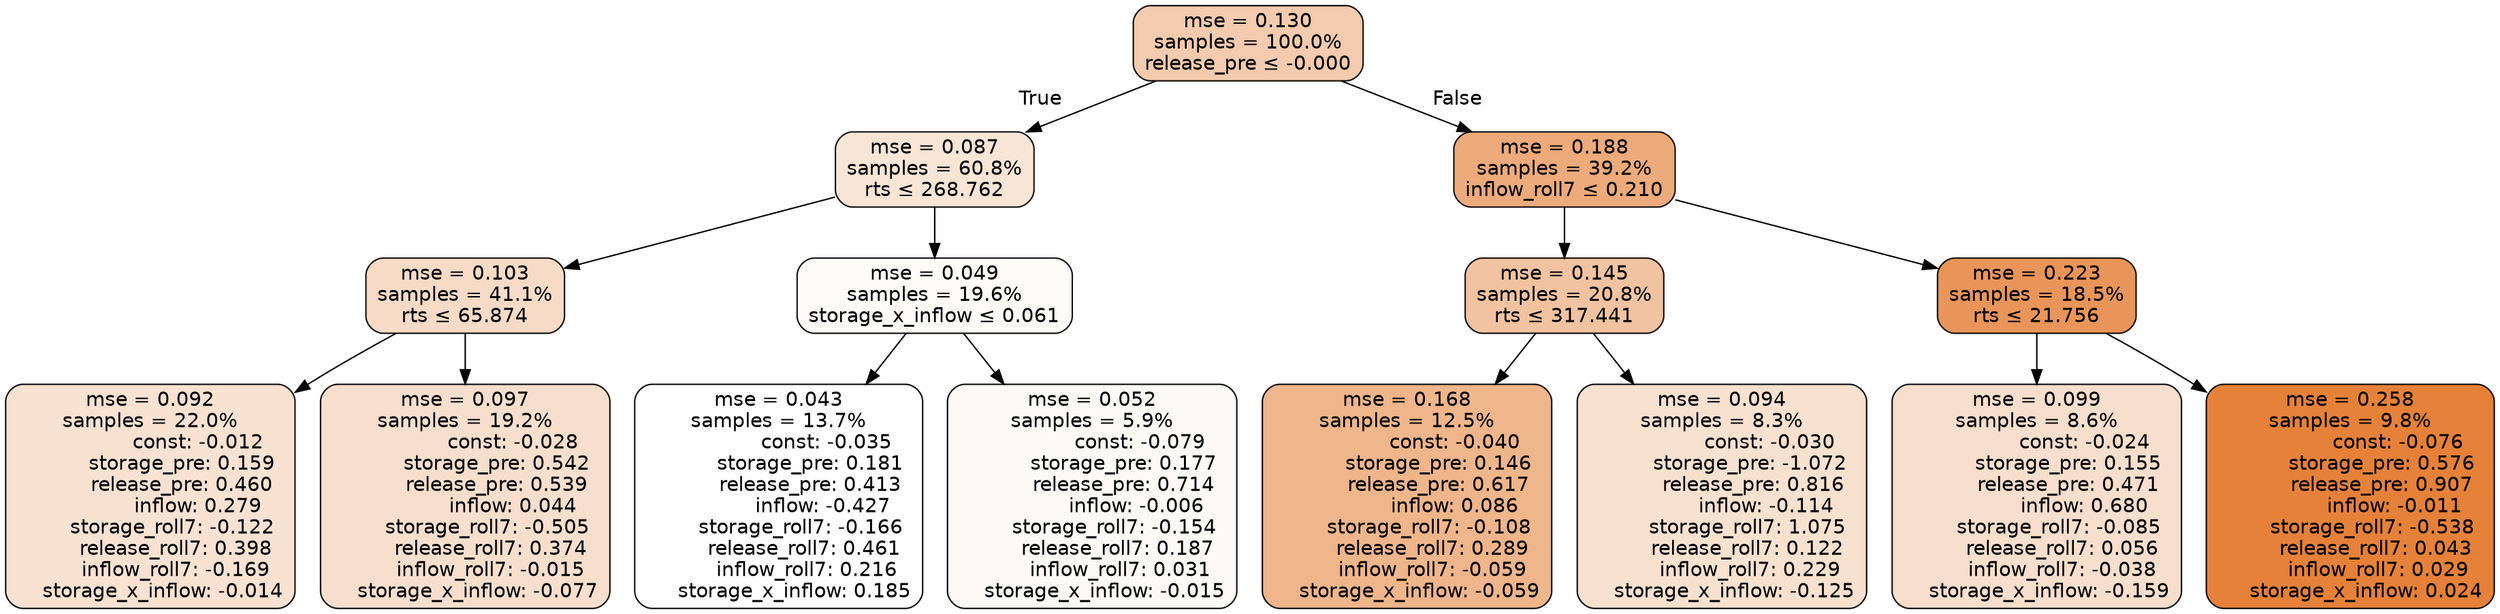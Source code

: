 digraph tree {
bgcolor="transparent"
node [shape=rectangle, style="filled, rounded", color="black", fontname=helvetica] ;
edge [fontname=helvetica] ;
	"0" [label="mse = 0.130
samples = 100.0%
release_pre &le; -0.000", fillcolor="#f4cbae"]
	"1" [label="mse = 0.087
samples = 60.8%
rts &le; 268.762", fillcolor="#f9e5d6"]
	"2" [label="mse = 0.103
samples = 41.1%
rts &le; 65.874", fillcolor="#f7dbc7"]
	"3" [label="mse = 0.092
samples = 22.0%
               const: -0.012
          storage_pre: 0.159
          release_pre: 0.460
               inflow: 0.279
       storage_roll7: -0.122
        release_roll7: 0.398
        inflow_roll7: -0.169
    storage_x_inflow: -0.014", fillcolor="#f9e2d2"]
	"4" [label="mse = 0.097
samples = 19.2%
               const: -0.028
          storage_pre: 0.542
          release_pre: 0.539
               inflow: 0.044
       storage_roll7: -0.505
        release_roll7: 0.374
        inflow_roll7: -0.015
    storage_x_inflow: -0.077", fillcolor="#f8dfcd"]
	"5" [label="mse = 0.049
samples = 19.6%
storage_x_inflow &le; 0.061", fillcolor="#fefbf9"]
	"6" [label="mse = 0.043
samples = 13.7%
               const: -0.035
          storage_pre: 0.181
          release_pre: 0.413
              inflow: -0.427
       storage_roll7: -0.166
        release_roll7: 0.461
         inflow_roll7: 0.216
     storage_x_inflow: 0.185", fillcolor="#ffffff"]
	"7" [label="mse = 0.052
samples = 5.9%
               const: -0.079
          storage_pre: 0.177
          release_pre: 0.714
              inflow: -0.006
       storage_roll7: -0.154
        release_roll7: 0.187
         inflow_roll7: 0.031
    storage_x_inflow: -0.015", fillcolor="#fdf9f6"]
	"8" [label="mse = 0.188
samples = 39.2%
inflow_roll7 &le; 0.210", fillcolor="#edaa7a"]
	"9" [label="mse = 0.145
samples = 20.8%
rts &le; 317.441", fillcolor="#f2c3a1"]
	"10" [label="mse = 0.168
samples = 12.5%
               const: -0.040
          storage_pre: 0.146
          release_pre: 0.617
               inflow: 0.086
       storage_roll7: -0.108
        release_roll7: 0.289
        inflow_roll7: -0.059
    storage_x_inflow: -0.059", fillcolor="#efb58b"]
	"11" [label="mse = 0.094
samples = 8.3%
               const: -0.030
         storage_pre: -1.072
          release_pre: 0.816
              inflow: -0.114
        storage_roll7: 1.075
        release_roll7: 0.122
         inflow_roll7: 0.229
    storage_x_inflow: -0.125", fillcolor="#f8e1cf"]
	"12" [label="mse = 0.223
samples = 18.5%
rts &le; 21.756", fillcolor="#e99559"]
	"13" [label="mse = 0.099
samples = 8.6%
               const: -0.024
          storage_pre: 0.155
          release_pre: 0.471
               inflow: 0.680
       storage_roll7: -0.085
        release_roll7: 0.056
        inflow_roll7: -0.038
    storage_x_inflow: -0.159", fillcolor="#f8decc"]
	"14" [label="mse = 0.258
samples = 9.8%
               const: -0.076
          storage_pre: 0.576
          release_pre: 0.907
              inflow: -0.011
       storage_roll7: -0.538
        release_roll7: 0.043
         inflow_roll7: 0.029
     storage_x_inflow: 0.024", fillcolor="#e58139"]

	"0" -> "1" [labeldistance=2.5, labelangle=45, headlabel="True"]
	"1" -> "2"
	"2" -> "3"
	"2" -> "4"
	"1" -> "5"
	"5" -> "6"
	"5" -> "7"
	"0" -> "8" [labeldistance=2.5, labelangle=-45, headlabel="False"]
	"8" -> "9"
	"9" -> "10"
	"9" -> "11"
	"8" -> "12"
	"12" -> "13"
	"12" -> "14"
}